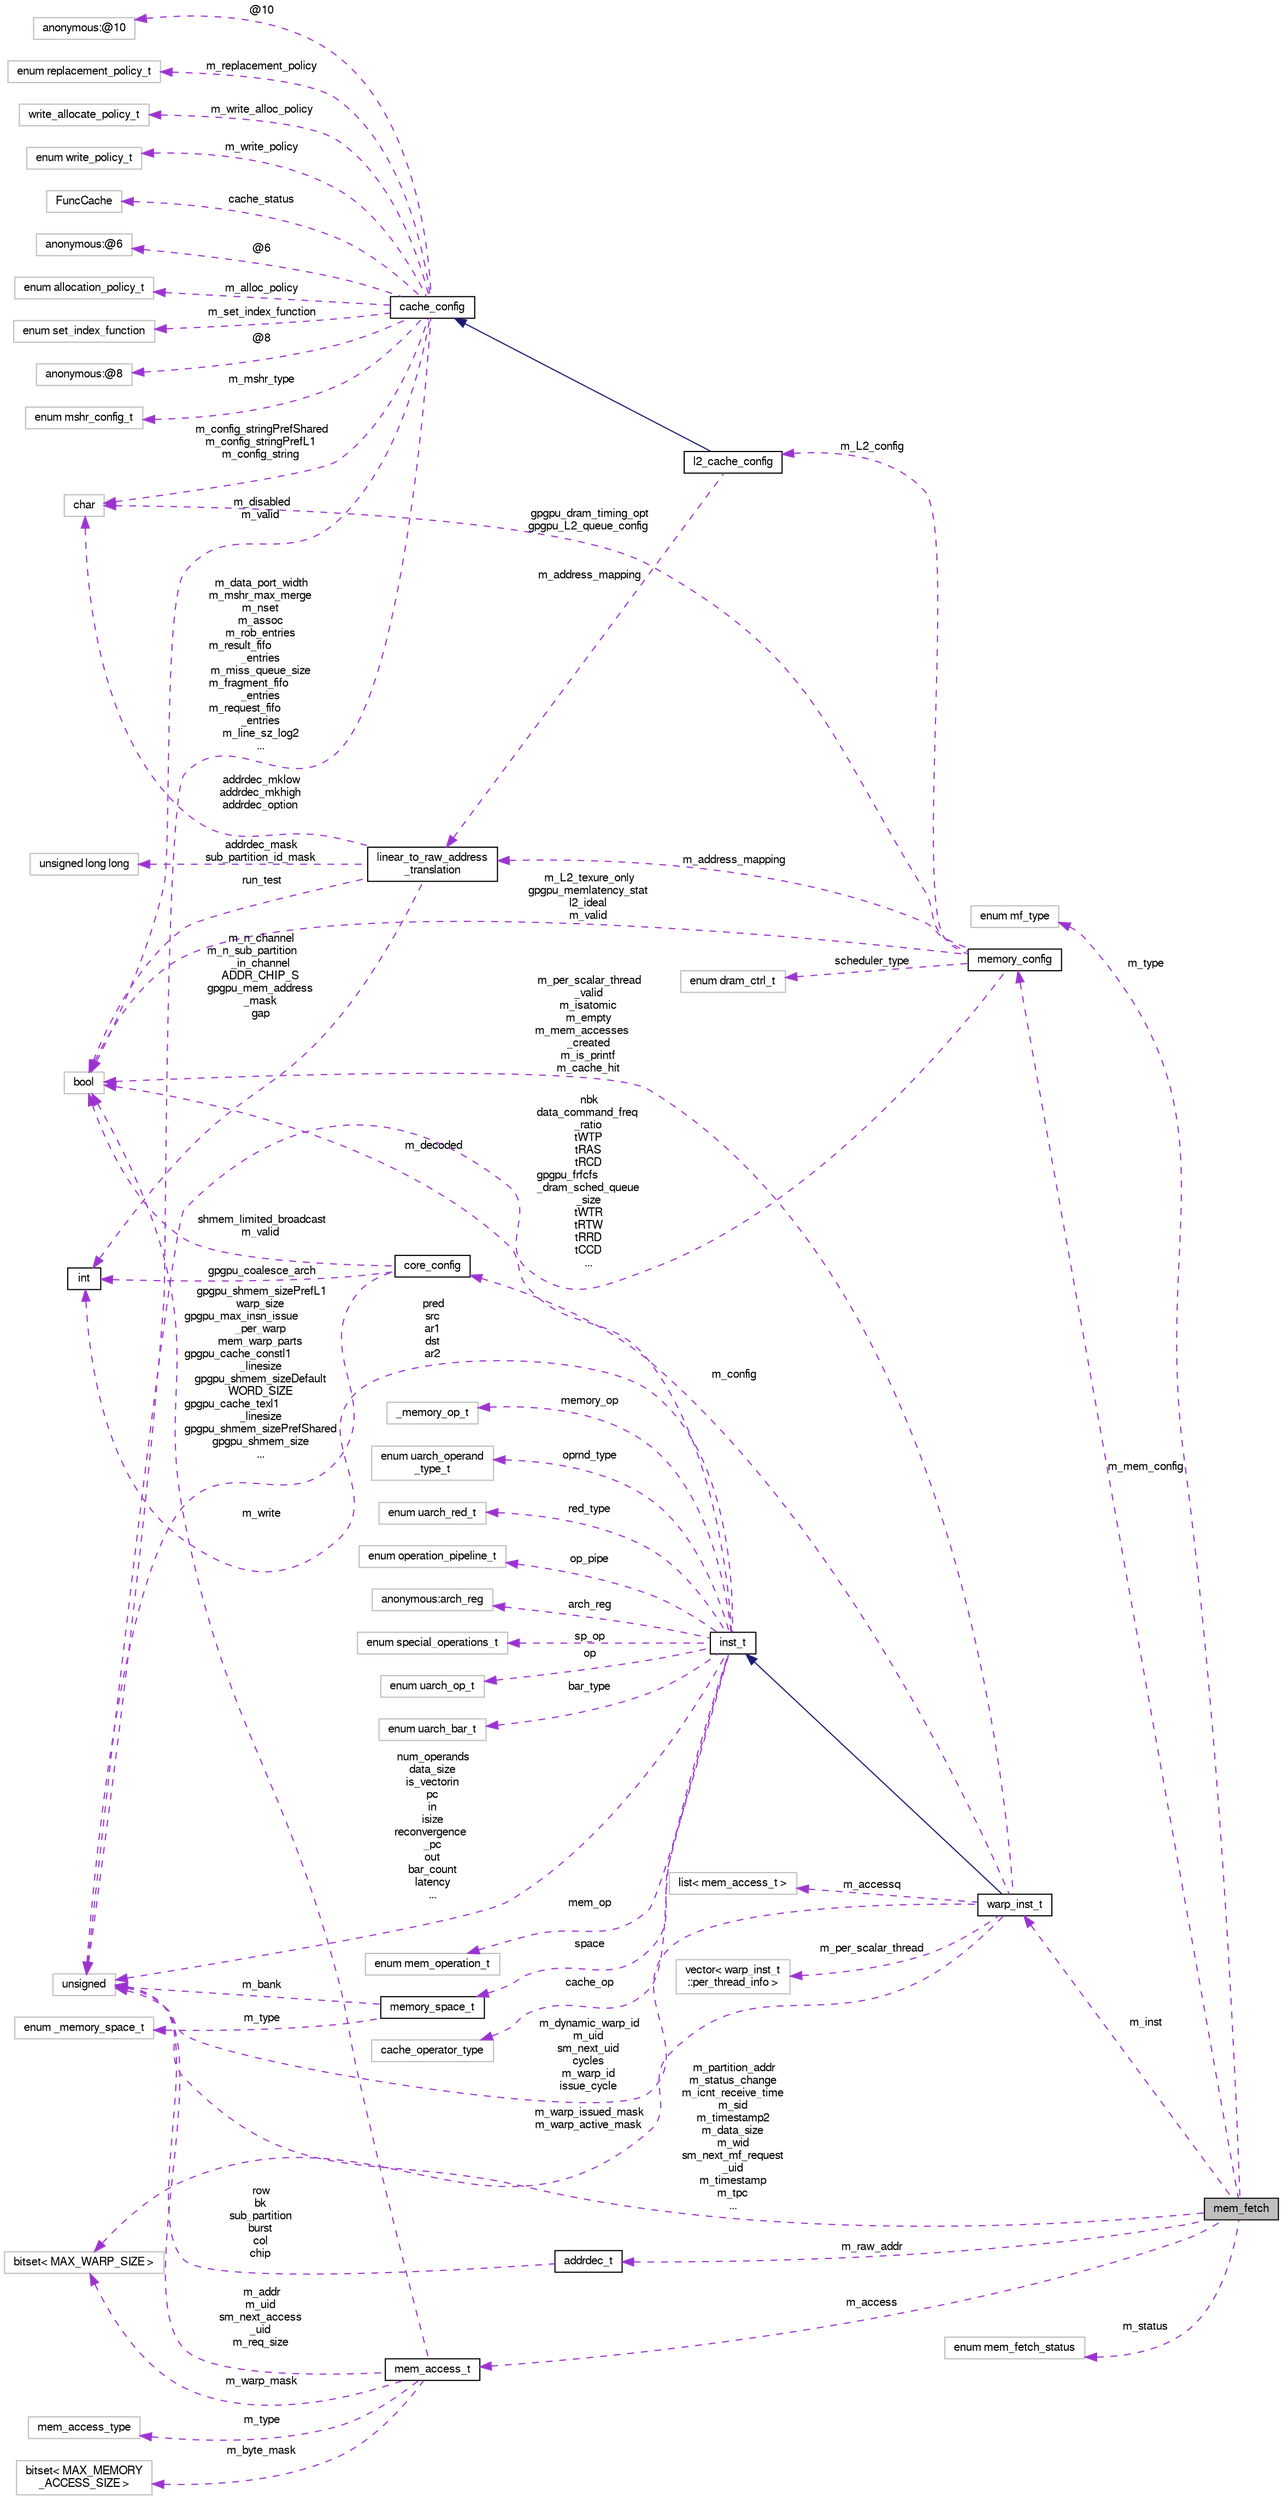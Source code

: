 digraph "mem_fetch"
{
  bgcolor="transparent";
  edge [fontname="FreeSans",fontsize="10",labelfontname="FreeSans",labelfontsize="10"];
  node [fontname="FreeSans",fontsize="10",shape=record];
  rankdir="LR";
  Node1 [label="mem_fetch",height=0.2,width=0.4,color="black", fillcolor="grey75", style="filled", fontcolor="black"];
  Node2 -> Node1 [dir="back",color="darkorchid3",fontsize="10",style="dashed",label=" m_type" ,fontname="FreeSans"];
  Node2 [label="enum mf_type",height=0.2,width=0.4,color="grey75"];
  Node3 -> Node1 [dir="back",color="darkorchid3",fontsize="10",style="dashed",label=" m_mem_config" ,fontname="FreeSans"];
  Node3 [label="memory_config",height=0.2,width=0.4,color="black",URL="$structmemory__config.html"];
  Node4 -> Node3 [dir="back",color="darkorchid3",fontsize="10",style="dashed",label=" scheduler_type" ,fontname="FreeSans"];
  Node4 [label="enum dram_ctrl_t",height=0.2,width=0.4,color="grey75"];
  Node5 -> Node3 [dir="back",color="darkorchid3",fontsize="10",style="dashed",label=" gpgpu_dram_timing_opt\ngpgpu_L2_queue_config" ,fontname="FreeSans"];
  Node5 [label="char",height=0.2,width=0.4,color="grey75"];
  Node6 -> Node3 [dir="back",color="darkorchid3",fontsize="10",style="dashed",label=" m_L2_texure_only\ngpgpu_memlatency_stat\nl2_ideal\nm_valid" ,fontname="FreeSans"];
  Node6 [label="bool",height=0.2,width=0.4,color="grey75"];
  Node7 -> Node3 [dir="back",color="darkorchid3",fontsize="10",style="dashed",label=" nbk\ndata_command_freq\l_ratio\ntWTP\ntRAS\ntRCD\ngpgpu_frfcfs\l_dram_sched_queue\l_size\ntWTR\ntRTW\ntRRD\ntCCD\n..." ,fontname="FreeSans"];
  Node7 [label="unsigned",height=0.2,width=0.4,color="grey75"];
  Node8 -> Node3 [dir="back",color="darkorchid3",fontsize="10",style="dashed",label=" m_address_mapping" ,fontname="FreeSans"];
  Node8 [label="linear_to_raw_address\l_translation",height=0.2,width=0.4,color="black",URL="$classlinear__to__raw__address__translation.html"];
  Node9 -> Node8 [dir="back",color="darkorchid3",fontsize="10",style="dashed",label=" addrdec_mask\nsub_partition_id_mask" ,fontname="FreeSans"];
  Node9 [label="unsigned long long",height=0.2,width=0.4,color="grey75"];
  Node5 -> Node8 [dir="back",color="darkorchid3",fontsize="10",style="dashed",label=" addrdec_mklow\naddrdec_mkhigh\naddrdec_option" ,fontname="FreeSans"];
  Node10 -> Node8 [dir="back",color="darkorchid3",fontsize="10",style="dashed",label=" m_n_channel\nm_n_sub_partition\l_in_channel\nADDR_CHIP_S\ngpgpu_mem_address\l_mask\ngap" ,fontname="FreeSans"];
  Node10 [label="int",height=0.2,width=0.4,color="black",URL="$classint.html"];
  Node6 -> Node8 [dir="back",color="darkorchid3",fontsize="10",style="dashed",label=" run_test" ,fontname="FreeSans"];
  Node11 -> Node3 [dir="back",color="darkorchid3",fontsize="10",style="dashed",label=" m_L2_config" ,fontname="FreeSans"];
  Node11 [label="l2_cache_config",height=0.2,width=0.4,color="black",URL="$classl2__cache__config.html"];
  Node12 -> Node11 [dir="back",color="midnightblue",fontsize="10",style="solid",fontname="FreeSans"];
  Node12 [label="cache_config",height=0.2,width=0.4,color="black",URL="$classcache__config.html"];
  Node5 -> Node12 [dir="back",color="darkorchid3",fontsize="10",style="dashed",label=" m_config_stringPrefShared\nm_config_stringPrefL1\nm_config_string" ,fontname="FreeSans"];
  Node13 -> Node12 [dir="back",color="darkorchid3",fontsize="10",style="dashed",label=" m_write_alloc_policy" ,fontname="FreeSans"];
  Node13 [label="write_allocate_policy_t",height=0.2,width=0.4,color="grey75"];
  Node14 -> Node12 [dir="back",color="darkorchid3",fontsize="10",style="dashed",label=" m_write_policy" ,fontname="FreeSans"];
  Node14 [label="enum write_policy_t",height=0.2,width=0.4,color="grey75"];
  Node6 -> Node12 [dir="back",color="darkorchid3",fontsize="10",style="dashed",label=" m_disabled\nm_valid" ,fontname="FreeSans"];
  Node15 -> Node12 [dir="back",color="darkorchid3",fontsize="10",style="dashed",label=" cache_status" ,fontname="FreeSans"];
  Node15 [label="FuncCache",height=0.2,width=0.4,color="grey75"];
  Node16 -> Node12 [dir="back",color="darkorchid3",fontsize="10",style="dashed",label=" @6" ,fontname="FreeSans"];
  Node16 [label="anonymous:@6",height=0.2,width=0.4,color="grey75"];
  Node17 -> Node12 [dir="back",color="darkorchid3",fontsize="10",style="dashed",label=" m_alloc_policy" ,fontname="FreeSans"];
  Node17 [label="enum allocation_policy_t",height=0.2,width=0.4,color="grey75"];
  Node18 -> Node12 [dir="back",color="darkorchid3",fontsize="10",style="dashed",label=" m_set_index_function" ,fontname="FreeSans"];
  Node18 [label="enum set_index_function",height=0.2,width=0.4,color="grey75"];
  Node19 -> Node12 [dir="back",color="darkorchid3",fontsize="10",style="dashed",label=" @8" ,fontname="FreeSans"];
  Node19 [label="anonymous:@8",height=0.2,width=0.4,color="grey75"];
  Node20 -> Node12 [dir="back",color="darkorchid3",fontsize="10",style="dashed",label=" m_mshr_type" ,fontname="FreeSans"];
  Node20 [label="enum mshr_config_t",height=0.2,width=0.4,color="grey75"];
  Node7 -> Node12 [dir="back",color="darkorchid3",fontsize="10",style="dashed",label=" m_data_port_width\nm_mshr_max_merge\nm_nset\nm_assoc\nm_rob_entries\nm_result_fifo\l_entries\nm_miss_queue_size\nm_fragment_fifo\l_entries\nm_request_fifo\l_entries\nm_line_sz_log2\n..." ,fontname="FreeSans"];
  Node21 -> Node12 [dir="back",color="darkorchid3",fontsize="10",style="dashed",label=" @10" ,fontname="FreeSans"];
  Node21 [label="anonymous:@10",height=0.2,width=0.4,color="grey75"];
  Node22 -> Node12 [dir="back",color="darkorchid3",fontsize="10",style="dashed",label=" m_replacement_policy" ,fontname="FreeSans"];
  Node22 [label="enum replacement_policy_t",height=0.2,width=0.4,color="grey75"];
  Node8 -> Node11 [dir="back",color="darkorchid3",fontsize="10",style="dashed",label=" m_address_mapping" ,fontname="FreeSans"];
  Node23 -> Node1 [dir="back",color="darkorchid3",fontsize="10",style="dashed",label=" m_inst" ,fontname="FreeSans"];
  Node23 [label="warp_inst_t",height=0.2,width=0.4,color="black",URL="$classwarp__inst__t.html"];
  Node24 -> Node23 [dir="back",color="midnightblue",fontsize="10",style="solid",fontname="FreeSans"];
  Node24 [label="inst_t",height=0.2,width=0.4,color="black",URL="$classinst__t.html"];
  Node25 -> Node24 [dir="back",color="darkorchid3",fontsize="10",style="dashed",label=" arch_reg" ,fontname="FreeSans"];
  Node25 [label="anonymous:arch_reg",height=0.2,width=0.4,color="grey75"];
  Node26 -> Node24 [dir="back",color="darkorchid3",fontsize="10",style="dashed",label=" sp_op" ,fontname="FreeSans"];
  Node26 [label="enum special_operations_t",height=0.2,width=0.4,color="grey75"];
  Node27 -> Node24 [dir="back",color="darkorchid3",fontsize="10",style="dashed",label=" op" ,fontname="FreeSans"];
  Node27 [label="enum uarch_op_t",height=0.2,width=0.4,color="grey75"];
  Node28 -> Node24 [dir="back",color="darkorchid3",fontsize="10",style="dashed",label=" bar_type" ,fontname="FreeSans"];
  Node28 [label="enum uarch_bar_t",height=0.2,width=0.4,color="grey75"];
  Node29 -> Node24 [dir="back",color="darkorchid3",fontsize="10",style="dashed",label=" mem_op" ,fontname="FreeSans"];
  Node29 [label="enum mem_operation_t",height=0.2,width=0.4,color="grey75"];
  Node30 -> Node24 [dir="back",color="darkorchid3",fontsize="10",style="dashed",label=" cache_op" ,fontname="FreeSans"];
  Node30 [label="cache_operator_type",height=0.2,width=0.4,color="grey75"];
  Node31 -> Node24 [dir="back",color="darkorchid3",fontsize="10",style="dashed",label=" space" ,fontname="FreeSans"];
  Node31 [label="memory_space_t",height=0.2,width=0.4,color="black",URL="$classmemory__space__t.html"];
  Node32 -> Node31 [dir="back",color="darkorchid3",fontsize="10",style="dashed",label=" m_type" ,fontname="FreeSans"];
  Node32 [label="enum _memory_space_t",height=0.2,width=0.4,color="grey75"];
  Node7 -> Node31 [dir="back",color="darkorchid3",fontsize="10",style="dashed",label=" m_bank" ,fontname="FreeSans"];
  Node10 -> Node24 [dir="back",color="darkorchid3",fontsize="10",style="dashed",label=" pred\nsrc\nar1\ndst\nar2" ,fontname="FreeSans"];
  Node33 -> Node24 [dir="back",color="darkorchid3",fontsize="10",style="dashed",label=" memory_op" ,fontname="FreeSans"];
  Node33 [label="_memory_op_t",height=0.2,width=0.4,color="grey75"];
  Node6 -> Node24 [dir="back",color="darkorchid3",fontsize="10",style="dashed",label=" m_decoded" ,fontname="FreeSans"];
  Node34 -> Node24 [dir="back",color="darkorchid3",fontsize="10",style="dashed",label=" oprnd_type" ,fontname="FreeSans"];
  Node34 [label="enum uarch_operand\l_type_t",height=0.2,width=0.4,color="grey75"];
  Node35 -> Node24 [dir="back",color="darkorchid3",fontsize="10",style="dashed",label=" red_type" ,fontname="FreeSans"];
  Node35 [label="enum uarch_red_t",height=0.2,width=0.4,color="grey75"];
  Node7 -> Node24 [dir="back",color="darkorchid3",fontsize="10",style="dashed",label=" num_operands\ndata_size\nis_vectorin\npc\nin\nisize\nreconvergence\l_pc\nout\nbar_count\nlatency\n..." ,fontname="FreeSans"];
  Node36 -> Node24 [dir="back",color="darkorchid3",fontsize="10",style="dashed",label=" op_pipe" ,fontname="FreeSans"];
  Node36 [label="enum operation_pipeline_t",height=0.2,width=0.4,color="grey75"];
  Node37 -> Node23 [dir="back",color="darkorchid3",fontsize="10",style="dashed",label=" m_warp_issued_mask\nm_warp_active_mask" ,fontname="FreeSans"];
  Node37 [label="bitset\< MAX_WARP_SIZE \>",height=0.2,width=0.4,color="grey75"];
  Node38 -> Node23 [dir="back",color="darkorchid3",fontsize="10",style="dashed",label=" m_per_scalar_thread" ,fontname="FreeSans"];
  Node38 [label="vector\< warp_inst_t\l::per_thread_info \>",height=0.2,width=0.4,color="grey75"];
  Node39 -> Node23 [dir="back",color="darkorchid3",fontsize="10",style="dashed",label=" m_accessq" ,fontname="FreeSans"];
  Node39 [label="list\< mem_access_t \>",height=0.2,width=0.4,color="grey75"];
  Node40 -> Node23 [dir="back",color="darkorchid3",fontsize="10",style="dashed",label=" m_config" ,fontname="FreeSans"];
  Node40 [label="core_config",height=0.2,width=0.4,color="black",URL="$structcore__config.html"];
  Node10 -> Node40 [dir="back",color="darkorchid3",fontsize="10",style="dashed",label=" gpgpu_coalesce_arch" ,fontname="FreeSans"];
  Node6 -> Node40 [dir="back",color="darkorchid3",fontsize="10",style="dashed",label=" shmem_limited_broadcast\nm_valid" ,fontname="FreeSans"];
  Node7 -> Node40 [dir="back",color="darkorchid3",fontsize="10",style="dashed",label=" gpgpu_shmem_sizePrefL1\nwarp_size\ngpgpu_max_insn_issue\l_per_warp\nmem_warp_parts\ngpgpu_cache_constl1\l_linesize\ngpgpu_shmem_sizeDefault\nWORD_SIZE\ngpgpu_cache_texl1\l_linesize\ngpgpu_shmem_sizePrefShared\ngpgpu_shmem_size\n..." ,fontname="FreeSans"];
  Node6 -> Node23 [dir="back",color="darkorchid3",fontsize="10",style="dashed",label=" m_per_scalar_thread\l_valid\nm_isatomic\nm_empty\nm_mem_accesses\l_created\nm_is_printf\nm_cache_hit" ,fontname="FreeSans"];
  Node7 -> Node23 [dir="back",color="darkorchid3",fontsize="10",style="dashed",label=" m_dynamic_warp_id\nm_uid\nsm_next_uid\ncycles\nm_warp_id\nissue_cycle" ,fontname="FreeSans"];
  Node41 -> Node1 [dir="back",color="darkorchid3",fontsize="10",style="dashed",label=" m_raw_addr" ,fontname="FreeSans"];
  Node41 [label="addrdec_t",height=0.2,width=0.4,color="black",URL="$structaddrdec__t.html"];
  Node7 -> Node41 [dir="back",color="darkorchid3",fontsize="10",style="dashed",label=" row\nbk\nsub_partition\nburst\ncol\nchip" ,fontname="FreeSans"];
  Node42 -> Node1 [dir="back",color="darkorchid3",fontsize="10",style="dashed",label=" m_access" ,fontname="FreeSans"];
  Node42 [label="mem_access_t",height=0.2,width=0.4,color="black",URL="$classmem__access__t.html"];
  Node43 -> Node42 [dir="back",color="darkorchid3",fontsize="10",style="dashed",label=" m_byte_mask" ,fontname="FreeSans"];
  Node43 [label="bitset\< MAX_MEMORY\l_ACCESS_SIZE \>",height=0.2,width=0.4,color="grey75"];
  Node37 -> Node42 [dir="back",color="darkorchid3",fontsize="10",style="dashed",label=" m_warp_mask" ,fontname="FreeSans"];
  Node6 -> Node42 [dir="back",color="darkorchid3",fontsize="10",style="dashed",label=" m_write" ,fontname="FreeSans"];
  Node7 -> Node42 [dir="back",color="darkorchid3",fontsize="10",style="dashed",label=" m_addr\nm_uid\nsm_next_access\l_uid\nm_req_size" ,fontname="FreeSans"];
  Node44 -> Node42 [dir="back",color="darkorchid3",fontsize="10",style="dashed",label=" m_type" ,fontname="FreeSans"];
  Node44 [label="mem_access_type",height=0.2,width=0.4,color="grey75"];
  Node45 -> Node1 [dir="back",color="darkorchid3",fontsize="10",style="dashed",label=" m_status" ,fontname="FreeSans"];
  Node45 [label="enum mem_fetch_status",height=0.2,width=0.4,color="grey75"];
  Node7 -> Node1 [dir="back",color="darkorchid3",fontsize="10",style="dashed",label=" m_partition_addr\nm_status_change\nm_icnt_receive_time\nm_sid\nm_timestamp2\nm_data_size\nm_wid\nsm_next_mf_request\l_uid\nm_timestamp\nm_tpc\n..." ,fontname="FreeSans"];
}
